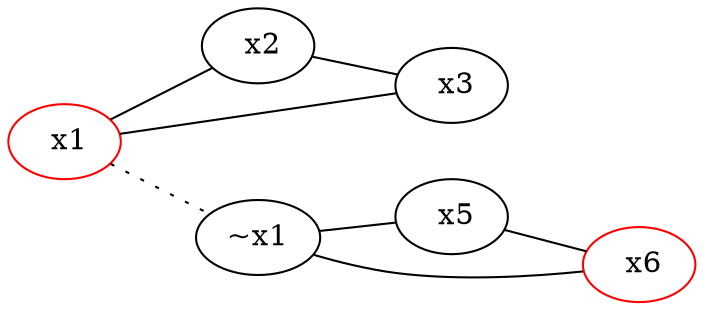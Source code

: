 strict graph {
	rankdir = LR;
	node [ color = red    ] " x1"
	node [ color = black    ] " x2"
	node [ color = black    ] " x3"
	" x1" -- " x2"
	" x2" -- " x3"
	" x3" -- " x1"
	node [ color = black    ] "~x1"
	node [ color = black    ] " x5"
	node [ color = red    ] " x6"
	"~x1" -- " x5"
	" x5" -- " x6"
	" x6" -- "~x1"
	" x1" -- "~x1" [ style = dotted ]
}